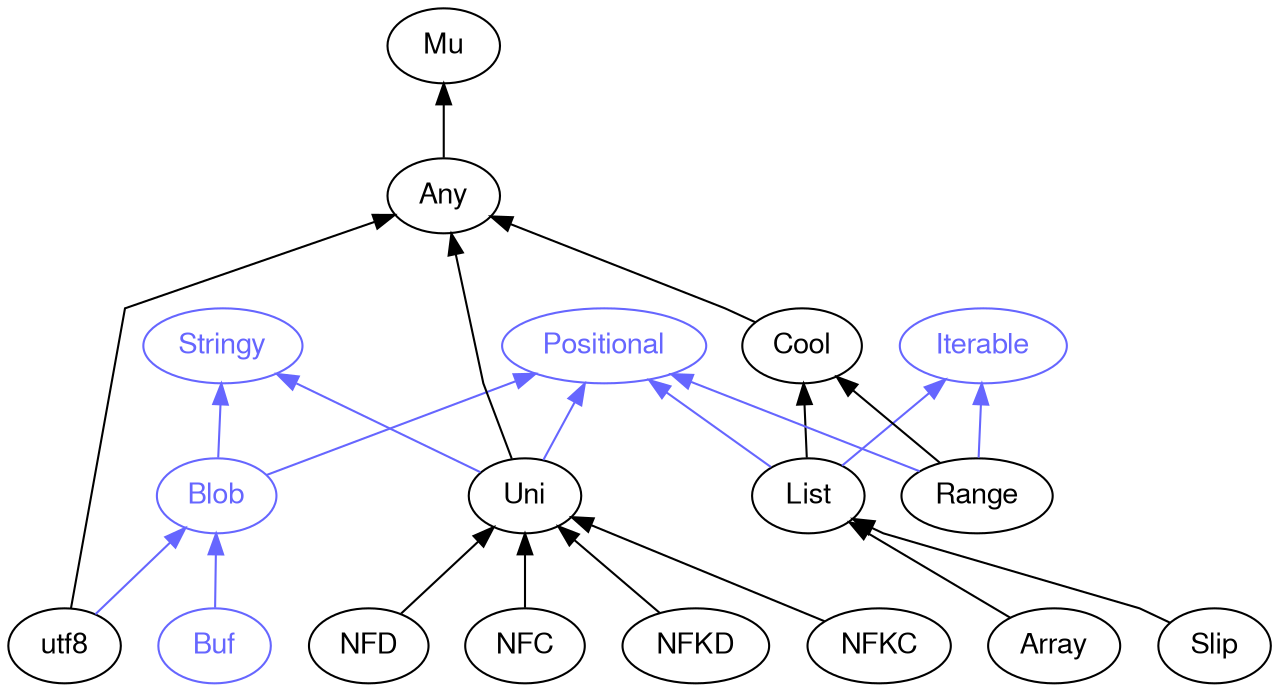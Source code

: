 digraph "perl6-type-graph" {
    rankdir=BT;
    splines=polyline;
    overlap=false; 
    // Types
    "Positional" [color="#6666FF", fontcolor="#6666FF", href="/type/Positional", fontname="FreeSans"];
    "Mu" [color="#000000", fontcolor="#000000", href="/type/Mu", fontname="FreeSans"];
    "Any" [color="#000000", fontcolor="#000000", href="/type/Any", fontname="FreeSans"];
    "Cool" [color="#000000", fontcolor="#000000", href="/type/Cool", fontname="FreeSans"];
    "Iterable" [color="#6666FF", fontcolor="#6666FF", href="/type/Iterable", fontname="FreeSans"];
    "List" [color="#000000", fontcolor="#000000", href="/type/List", fontname="FreeSans"];
    "Stringy" [color="#6666FF", fontcolor="#6666FF", href="/type/Stringy", fontname="FreeSans"];
    "Blob" [color="#6666FF", fontcolor="#6666FF", href="/type/Blob", fontname="FreeSans"];
    "Uni" [color="#000000", fontcolor="#000000", href="/type/Uni", fontname="FreeSans"];
    "Range" [color="#000000", fontcolor="#000000", href="/type/Range", fontname="FreeSans"];
    "Array" [color="#000000", fontcolor="#000000", href="/type/Array", fontname="FreeSans"];
    "Slip" [color="#000000", fontcolor="#000000", href="/type/Slip", fontname="FreeSans"];
    "NFD" [color="#000000", fontcolor="#000000", href="/type/NFD", fontname="FreeSans"];
    "NFC" [color="#000000", fontcolor="#000000", href="/type/NFC", fontname="FreeSans"];
    "NFKD" [color="#000000", fontcolor="#000000", href="/type/NFKD", fontname="FreeSans"];
    "NFKC" [color="#000000", fontcolor="#000000", href="/type/NFKC", fontname="FreeSans"];
    "Buf" [color="#6666FF", fontcolor="#6666FF", href="/type/Buf", fontname="FreeSans"];
    "utf8" [color="#000000", fontcolor="#000000", href="/type/utf8", fontname="FreeSans"];

    // Superclasses
    "Any" -> "Mu" [color="#000000"];
    "Cool" -> "Any" [color="#000000"];
    "List" -> "Cool" [color="#000000"];
    "Uni" -> "Any" [color="#000000"];
    "Range" -> "Cool" [color="#000000"];
    "Array" -> "List" [color="#000000"];
    "Slip" -> "List" [color="#000000"];
    "NFD" -> "Uni" [color="#000000"];
    "NFC" -> "Uni" [color="#000000"];
    "NFKD" -> "Uni" [color="#000000"];
    "NFKC" -> "Uni" [color="#000000"];
    "utf8" -> "Any" [color="#000000"];

    // Roles
    "List" -> "Positional" [color="#6666FF"];
    "List" -> "Iterable" [color="#6666FF"];
    "Blob" -> "Positional" [color="#6666FF"];
    "Blob" -> "Stringy" [color="#6666FF"];
    "Uni" -> "Positional" [color="#6666FF"];
    "Uni" -> "Stringy" [color="#6666FF"];
    "Range" -> "Positional" [color="#6666FF"];
    "Range" -> "Iterable" [color="#6666FF"];
    "Buf" -> "Blob" [color="#6666FF"];
    "utf8" -> "Blob" [color="#6666FF"];
}
